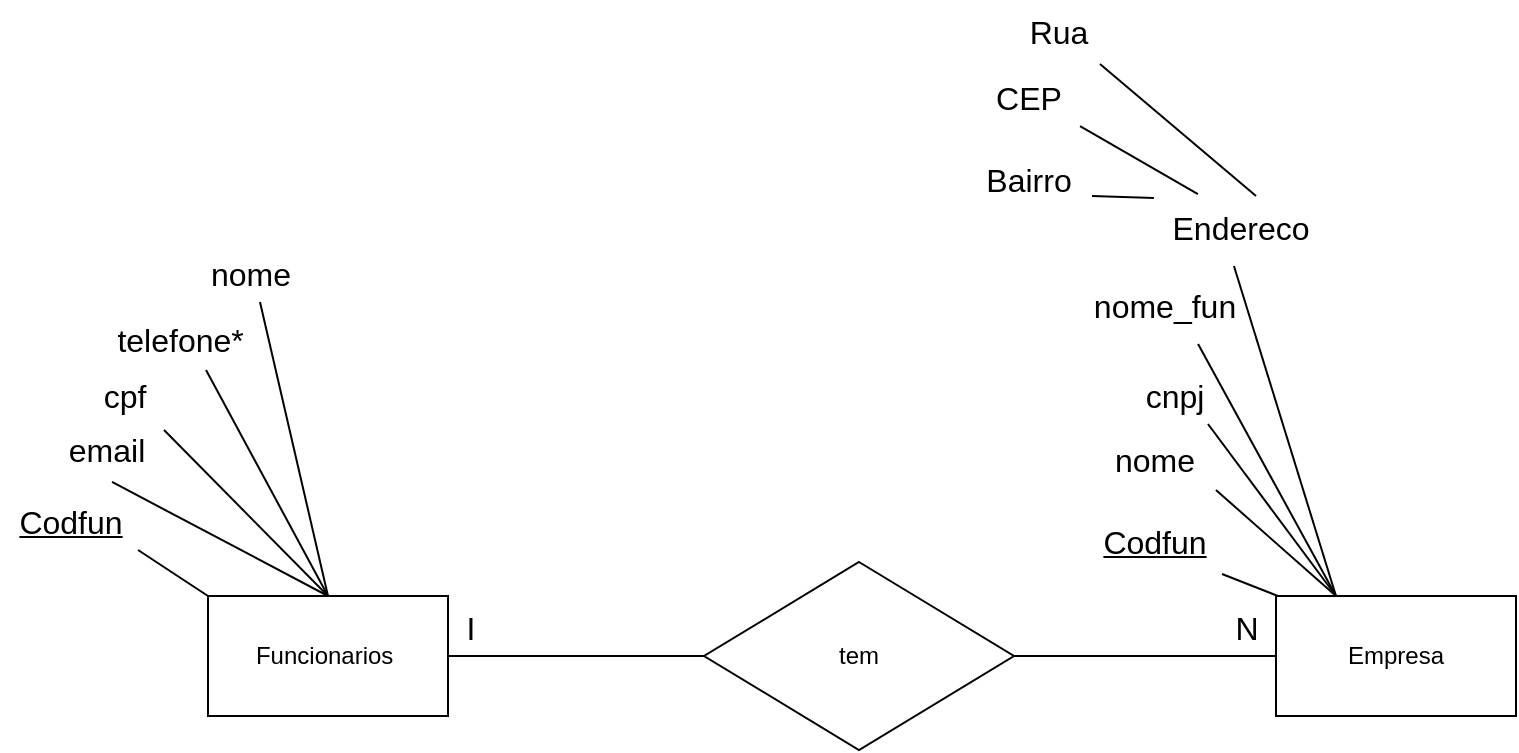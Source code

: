 <mxfile version="24.8.0">
  <diagram name="Página-1" id="FlzTYjxl6JDcC60CuSpR">
    <mxGraphModel dx="1112" dy="1595" grid="0" gridSize="10" guides="1" tooltips="1" connect="1" arrows="1" fold="1" page="0" pageScale="1" pageWidth="827" pageHeight="1169" math="0" shadow="0">
      <root>
        <mxCell id="0" />
        <mxCell id="1" parent="0" />
        <mxCell id="1_JUy7Ut2HyBvIPojTy2-1" value="Funcionarios&amp;nbsp;" style="whiteSpace=wrap;html=1;" vertex="1" parent="1">
          <mxGeometry x="-93" y="-203" width="120" height="60" as="geometry" />
        </mxCell>
        <mxCell id="1_JUy7Ut2HyBvIPojTy2-2" value="tem" style="rhombus;whiteSpace=wrap;html=1;" vertex="1" parent="1">
          <mxGeometry x="155" y="-220" width="155" height="94" as="geometry" />
        </mxCell>
        <mxCell id="1_JUy7Ut2HyBvIPojTy2-3" value="" style="endArrow=none;html=1;rounded=0;fontSize=12;startSize=8;endSize=8;curved=1;exitX=1;exitY=0.5;exitDx=0;exitDy=0;entryX=0;entryY=0.5;entryDx=0;entryDy=0;" edge="1" parent="1" source="1_JUy7Ut2HyBvIPojTy2-1" target="1_JUy7Ut2HyBvIPojTy2-2">
          <mxGeometry width="50" height="50" relative="1" as="geometry">
            <mxPoint x="56" y="-170" as="sourcePoint" />
            <mxPoint x="106" y="-220" as="targetPoint" />
          </mxGeometry>
        </mxCell>
        <mxCell id="1_JUy7Ut2HyBvIPojTy2-4" value="Empresa" style="whiteSpace=wrap;html=1;" vertex="1" parent="1">
          <mxGeometry x="441" y="-203" width="120" height="60" as="geometry" />
        </mxCell>
        <mxCell id="1_JUy7Ut2HyBvIPojTy2-5" value="" style="endArrow=none;html=1;rounded=0;fontSize=12;startSize=8;endSize=8;curved=1;exitX=1;exitY=0.5;exitDx=0;exitDy=0;entryX=0;entryY=0.5;entryDx=0;entryDy=0;" edge="1" parent="1" source="1_JUy7Ut2HyBvIPojTy2-2" target="1_JUy7Ut2HyBvIPojTy2-4">
          <mxGeometry width="50" height="50" relative="1" as="geometry">
            <mxPoint x="312" y="-163" as="sourcePoint" />
            <mxPoint x="362" y="-213" as="targetPoint" />
          </mxGeometry>
        </mxCell>
        <mxCell id="1_JUy7Ut2HyBvIPojTy2-6" value="Codfun" style="text;html=1;align=center;verticalAlign=middle;resizable=0;points=[];autosize=1;strokeColor=none;fillColor=none;fontSize=16;fontStyle=4" vertex="1" parent="1">
          <mxGeometry x="-197" y="-256" width="70" height="31" as="geometry" />
        </mxCell>
        <mxCell id="1_JUy7Ut2HyBvIPojTy2-7" value="Codfun" style="text;html=1;align=center;verticalAlign=middle;resizable=0;points=[];autosize=1;strokeColor=none;fillColor=none;fontSize=16;fontStyle=4" vertex="1" parent="1">
          <mxGeometry x="345" y="-246" width="70" height="31" as="geometry" />
        </mxCell>
        <mxCell id="1_JUy7Ut2HyBvIPojTy2-8" value="" style="endArrow=none;html=1;rounded=0;fontSize=12;startSize=8;endSize=8;curved=1;entryX=0.986;entryY=1.032;entryDx=0;entryDy=0;entryPerimeter=0;exitX=0.008;exitY=0;exitDx=0;exitDy=0;exitPerimeter=0;" edge="1" parent="1" source="1_JUy7Ut2HyBvIPojTy2-4" target="1_JUy7Ut2HyBvIPojTy2-7">
          <mxGeometry width="50" height="50" relative="1" as="geometry">
            <mxPoint x="438" y="-208" as="sourcePoint" />
            <mxPoint x="488" y="-258" as="targetPoint" />
          </mxGeometry>
        </mxCell>
        <mxCell id="1_JUy7Ut2HyBvIPojTy2-9" value="" style="endArrow=none;html=1;rounded=0;fontSize=12;startSize=8;endSize=8;curved=1;entryX=0.986;entryY=0.968;entryDx=0;entryDy=0;entryPerimeter=0;exitX=0;exitY=0;exitDx=0;exitDy=0;" edge="1" parent="1" source="1_JUy7Ut2HyBvIPojTy2-1" target="1_JUy7Ut2HyBvIPojTy2-6">
          <mxGeometry width="50" height="50" relative="1" as="geometry">
            <mxPoint x="-92" y="-203" as="sourcePoint" />
            <mxPoint x="-56" y="-254" as="targetPoint" />
          </mxGeometry>
        </mxCell>
        <mxCell id="1_JUy7Ut2HyBvIPojTy2-10" value="cpf" style="text;html=1;align=center;verticalAlign=middle;resizable=0;points=[];autosize=1;strokeColor=none;fillColor=none;fontSize=16;" vertex="1" parent="1">
          <mxGeometry x="-155" y="-319" width="39" height="31" as="geometry" />
        </mxCell>
        <mxCell id="1_JUy7Ut2HyBvIPojTy2-11" value="email" style="text;html=1;align=center;verticalAlign=middle;resizable=0;points=[];autosize=1;strokeColor=none;fillColor=none;fontSize=16;" vertex="1" parent="1">
          <mxGeometry x="-172" y="-292" width="56" height="31" as="geometry" />
        </mxCell>
        <mxCell id="1_JUy7Ut2HyBvIPojTy2-12" value="telefone*&amp;nbsp;" style="text;html=1;align=center;verticalAlign=middle;resizable=0;points=[];autosize=1;strokeColor=none;fillColor=none;fontSize=16;" vertex="1" parent="1">
          <mxGeometry x="-148" y="-347" width="86" height="31" as="geometry" />
        </mxCell>
        <mxCell id="1_JUy7Ut2HyBvIPojTy2-13" value="" style="endArrow=none;html=1;rounded=0;fontSize=12;startSize=8;endSize=8;curved=1;exitX=0.5;exitY=0;exitDx=0;exitDy=0;entryX=0.554;entryY=1.032;entryDx=0;entryDy=0;entryPerimeter=0;" edge="1" parent="1" source="1_JUy7Ut2HyBvIPojTy2-1" target="1_JUy7Ut2HyBvIPojTy2-11">
          <mxGeometry width="50" height="50" relative="1" as="geometry">
            <mxPoint x="-144" y="-362" as="sourcePoint" />
            <mxPoint x="-94" y="-412" as="targetPoint" />
          </mxGeometry>
        </mxCell>
        <mxCell id="1_JUy7Ut2HyBvIPojTy2-14" value="" style="endArrow=none;html=1;rounded=0;fontSize=12;startSize=8;endSize=8;curved=1;entryX=1.026;entryY=1.065;entryDx=0;entryDy=0;entryPerimeter=0;exitX=0.5;exitY=0;exitDx=0;exitDy=0;" edge="1" parent="1" source="1_JUy7Ut2HyBvIPojTy2-1" target="1_JUy7Ut2HyBvIPojTy2-10">
          <mxGeometry width="50" height="50" relative="1" as="geometry">
            <mxPoint x="-59" y="-204" as="sourcePoint" />
            <mxPoint x="-111" y="-264" as="targetPoint" />
          </mxGeometry>
        </mxCell>
        <mxCell id="1_JUy7Ut2HyBvIPojTy2-15" value="" style="endArrow=none;html=1;rounded=0;fontSize=12;startSize=8;endSize=8;curved=1;entryX=0.628;entryY=1;entryDx=0;entryDy=0;entryPerimeter=0;exitX=0.5;exitY=0;exitDx=0;exitDy=0;" edge="1" parent="1" source="1_JUy7Ut2HyBvIPojTy2-1" target="1_JUy7Ut2HyBvIPojTy2-12">
          <mxGeometry width="50" height="50" relative="1" as="geometry">
            <mxPoint x="-50" y="-205" as="sourcePoint" />
            <mxPoint x="-67" y="-303" as="targetPoint" />
          </mxGeometry>
        </mxCell>
        <mxCell id="1_JUy7Ut2HyBvIPojTy2-16" value="" style="endArrow=none;html=1;rounded=0;fontSize=12;startSize=8;endSize=8;curved=1;entryX=0.586;entryY=0.968;entryDx=0;entryDy=0;entryPerimeter=0;exitX=0.5;exitY=0;exitDx=0;exitDy=0;" edge="1" parent="1" source="1_JUy7Ut2HyBvIPojTy2-1" target="1_JUy7Ut2HyBvIPojTy2-17">
          <mxGeometry width="50" height="50" relative="1" as="geometry">
            <mxPoint x="-37" y="-230" as="sourcePoint" />
            <mxPoint x="-33" y="-292" as="targetPoint" />
          </mxGeometry>
        </mxCell>
        <mxCell id="1_JUy7Ut2HyBvIPojTy2-17" value="nome" style="text;html=1;align=center;verticalAlign=middle;resizable=0;points=[];autosize=1;strokeColor=none;fillColor=none;fontSize=16;" vertex="1" parent="1">
          <mxGeometry x="-101" y="-380" width="58" height="31" as="geometry" />
        </mxCell>
        <mxCell id="1_JUy7Ut2HyBvIPojTy2-18" value="nome" style="text;html=1;align=center;verticalAlign=middle;resizable=0;points=[];autosize=1;strokeColor=none;fillColor=none;fontSize=16;" vertex="1" parent="1">
          <mxGeometry x="351" y="-287" width="58" height="31" as="geometry" />
        </mxCell>
        <mxCell id="1_JUy7Ut2HyBvIPojTy2-19" value="" style="endArrow=none;html=1;rounded=0;fontSize=12;startSize=8;endSize=8;curved=1;entryX=1.034;entryY=1;entryDx=0;entryDy=0;entryPerimeter=0;exitX=0.25;exitY=0;exitDx=0;exitDy=0;" edge="1" parent="1" source="1_JUy7Ut2HyBvIPojTy2-4" target="1_JUy7Ut2HyBvIPojTy2-18">
          <mxGeometry width="50" height="50" relative="1" as="geometry">
            <mxPoint x="452" y="-202" as="sourcePoint" />
            <mxPoint x="417" y="-269" as="targetPoint" />
          </mxGeometry>
        </mxCell>
        <mxCell id="1_JUy7Ut2HyBvIPojTy2-20" value="cnpj" style="text;html=1;align=center;verticalAlign=middle;resizable=0;points=[];autosize=1;strokeColor=none;fillColor=none;fontSize=16;" vertex="1" parent="1">
          <mxGeometry x="366" y="-319" width="47" height="31" as="geometry" />
        </mxCell>
        <mxCell id="1_JUy7Ut2HyBvIPojTy2-21" value="" style="endArrow=none;html=1;rounded=0;fontSize=12;startSize=8;endSize=8;curved=1;exitX=0.25;exitY=0;exitDx=0;exitDy=0;entryX=0.872;entryY=0.968;entryDx=0;entryDy=0;entryPerimeter=0;" edge="1" parent="1" source="1_JUy7Ut2HyBvIPojTy2-4" target="1_JUy7Ut2HyBvIPojTy2-20">
          <mxGeometry width="50" height="50" relative="1" as="geometry">
            <mxPoint x="516" y="-208" as="sourcePoint" />
            <mxPoint x="444" y="-265" as="targetPoint" />
          </mxGeometry>
        </mxCell>
        <mxCell id="1_JUy7Ut2HyBvIPojTy2-22" value="nome_fun" style="text;html=1;align=center;verticalAlign=middle;resizable=0;points=[];autosize=1;strokeColor=none;fillColor=none;fontSize=16;" vertex="1" parent="1">
          <mxGeometry x="340" y="-364" width="89" height="31" as="geometry" />
        </mxCell>
        <mxCell id="1_JUy7Ut2HyBvIPojTy2-23" value="" style="endArrow=none;html=1;rounded=0;fontSize=12;startSize=8;endSize=8;curved=1;exitX=0.25;exitY=0;exitDx=0;exitDy=0;entryX=0.697;entryY=1.129;entryDx=0;entryDy=0;entryPerimeter=0;" edge="1" parent="1" source="1_JUy7Ut2HyBvIPojTy2-4" target="1_JUy7Ut2HyBvIPojTy2-22">
          <mxGeometry width="50" height="50" relative="1" as="geometry">
            <mxPoint x="510" y="-203" as="sourcePoint" />
            <mxPoint x="438" y="-260" as="targetPoint" />
          </mxGeometry>
        </mxCell>
        <mxCell id="1_JUy7Ut2HyBvIPojTy2-24" value="Endereco" style="text;html=1;align=center;verticalAlign=middle;resizable=0;points=[];autosize=1;strokeColor=none;fillColor=none;fontSize=16;" vertex="1" parent="1">
          <mxGeometry x="379" y="-403" width="87" height="31" as="geometry" />
        </mxCell>
        <mxCell id="1_JUy7Ut2HyBvIPojTy2-25" value="Rua" style="text;html=1;align=center;verticalAlign=middle;resizable=0;points=[];autosize=1;strokeColor=none;fillColor=none;fontSize=16;" vertex="1" parent="1">
          <mxGeometry x="308" y="-501" width="47" height="31" as="geometry" />
        </mxCell>
        <mxCell id="1_JUy7Ut2HyBvIPojTy2-26" value="CEP" style="text;html=1;align=center;verticalAlign=middle;resizable=0;points=[];autosize=1;strokeColor=none;fillColor=none;fontSize=16;" vertex="1" parent="1">
          <mxGeometry x="291" y="-468" width="51" height="31" as="geometry" />
        </mxCell>
        <mxCell id="1_JUy7Ut2HyBvIPojTy2-27" value="Bairro" style="text;html=1;align=center;verticalAlign=middle;resizable=0;points=[];autosize=1;strokeColor=none;fillColor=none;fontSize=16;" vertex="1" parent="1">
          <mxGeometry x="286" y="-427" width="61" height="31" as="geometry" />
        </mxCell>
        <mxCell id="1_JUy7Ut2HyBvIPojTy2-28" value="" style="endArrow=none;html=1;rounded=0;fontSize=12;startSize=8;endSize=8;curved=1;exitX=0.598;exitY=0;exitDx=0;exitDy=0;exitPerimeter=0;entryX=0.957;entryY=1.032;entryDx=0;entryDy=0;entryPerimeter=0;" edge="1" parent="1" source="1_JUy7Ut2HyBvIPojTy2-24" target="1_JUy7Ut2HyBvIPojTy2-25">
          <mxGeometry width="50" height="50" relative="1" as="geometry">
            <mxPoint x="415" y="-403" as="sourcePoint" />
            <mxPoint x="343" y="-460" as="targetPoint" />
          </mxGeometry>
        </mxCell>
        <mxCell id="1_JUy7Ut2HyBvIPojTy2-29" value="" style="endArrow=none;html=1;rounded=0;fontSize=12;startSize=8;endSize=8;curved=1;exitX=0.264;exitY=-0.032;exitDx=0;exitDy=0;exitPerimeter=0;entryX=1.02;entryY=0.968;entryDx=0;entryDy=0;entryPerimeter=0;" edge="1" parent="1" source="1_JUy7Ut2HyBvIPojTy2-24" target="1_JUy7Ut2HyBvIPojTy2-26">
          <mxGeometry width="50" height="50" relative="1" as="geometry">
            <mxPoint x="394" y="-383" as="sourcePoint" />
            <mxPoint x="322" y="-440" as="targetPoint" />
          </mxGeometry>
        </mxCell>
        <mxCell id="1_JUy7Ut2HyBvIPojTy2-30" value="" style="endArrow=none;html=1;rounded=0;fontSize=12;startSize=8;endSize=8;curved=1;exitX=0.011;exitY=0.032;exitDx=0;exitDy=0;exitPerimeter=0;entryX=1.033;entryY=0.774;entryDx=0;entryDy=0;entryPerimeter=0;" edge="1" parent="1" source="1_JUy7Ut2HyBvIPojTy2-24" target="1_JUy7Ut2HyBvIPojTy2-27">
          <mxGeometry width="50" height="50" relative="1" as="geometry">
            <mxPoint x="326" y="-452" as="sourcePoint" />
            <mxPoint x="254" y="-509" as="targetPoint" />
          </mxGeometry>
        </mxCell>
        <mxCell id="1_JUy7Ut2HyBvIPojTy2-31" value="" style="endArrow=none;html=1;rounded=0;fontSize=12;startSize=8;endSize=8;curved=1;exitX=0.25;exitY=0;exitDx=0;exitDy=0;entryX=0.471;entryY=1.129;entryDx=0;entryDy=0;entryPerimeter=0;" edge="1" parent="1" source="1_JUy7Ut2HyBvIPojTy2-4" target="1_JUy7Ut2HyBvIPojTy2-24">
          <mxGeometry width="50" height="50" relative="1" as="geometry">
            <mxPoint x="524" y="-271" as="sourcePoint" />
            <mxPoint x="452" y="-328" as="targetPoint" />
          </mxGeometry>
        </mxCell>
        <mxCell id="1_JUy7Ut2HyBvIPojTy2-32" value="I" style="text;html=1;align=center;verticalAlign=middle;resizable=0;points=[];autosize=1;strokeColor=none;fillColor=none;fontSize=16;" vertex="1" parent="1">
          <mxGeometry x="27" y="-203" width="22" height="31" as="geometry" />
        </mxCell>
        <mxCell id="1_JUy7Ut2HyBvIPojTy2-33" value="N" style="text;html=1;align=center;verticalAlign=middle;resizable=0;points=[];autosize=1;strokeColor=none;fillColor=none;fontSize=16;" vertex="1" parent="1">
          <mxGeometry x="411" y="-203" width="30" height="31" as="geometry" />
        </mxCell>
      </root>
    </mxGraphModel>
  </diagram>
</mxfile>
